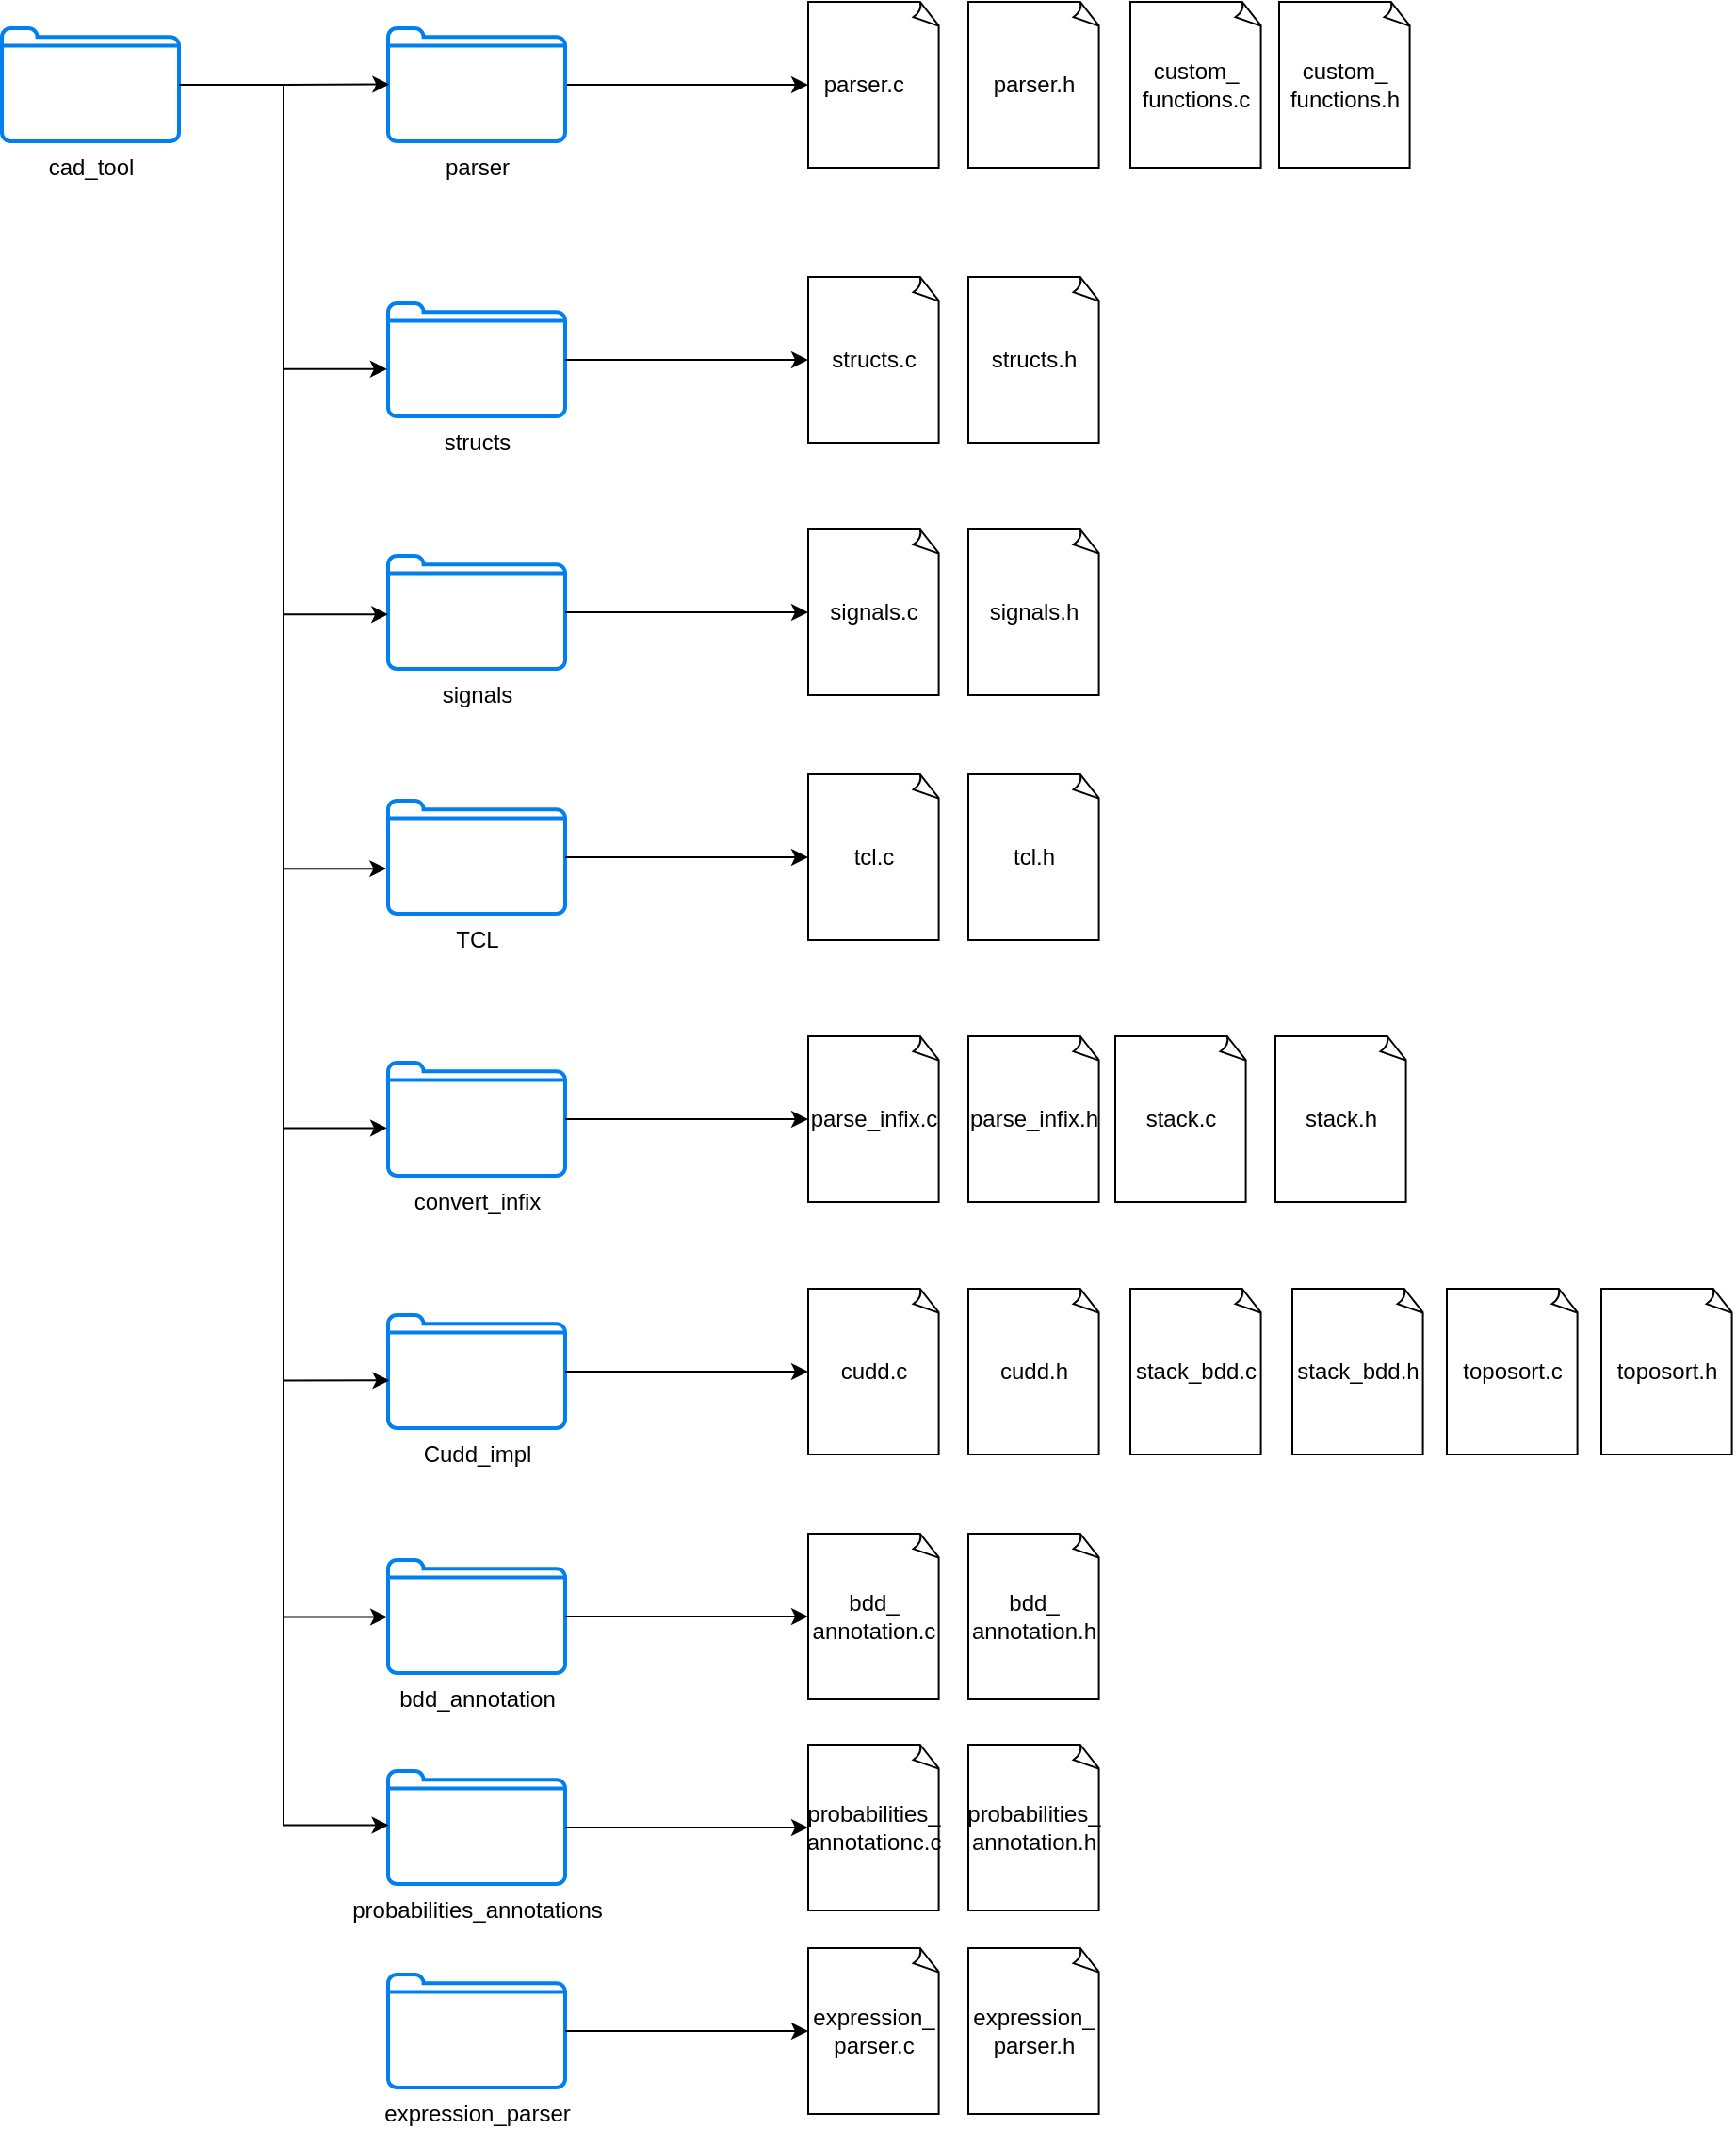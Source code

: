 <mxfile version="23.1.5" type="device">
  <diagram name="Page-1" id="hGY_FKt55LO29Of6PpYR">
    <mxGraphModel dx="1912" dy="1108" grid="0" gridSize="10" guides="1" tooltips="1" connect="1" arrows="1" fold="1" page="1" pageScale="1" pageWidth="2339" pageHeight="3300" background="#ffffff" math="0" shadow="0">
      <root>
        <mxCell id="0" />
        <mxCell id="1" parent="0" />
        <mxCell id="793kWbO59-DX95DdX1xK-1" value="cad_tool" style="html=1;verticalLabelPosition=bottom;align=center;labelBackgroundColor=#ffffff;verticalAlign=top;strokeWidth=2;strokeColor=#0080F0;shadow=0;dashed=0;shape=mxgraph.ios7.icons.folder;" vertex="1" parent="1">
          <mxGeometry x="188" y="1800" width="94" height="60" as="geometry" />
        </mxCell>
        <mxCell id="793kWbO59-DX95DdX1xK-2" value="parser.c&lt;span style=&quot;white-space: pre;&quot;&gt;&#x9;&lt;/span&gt;" style="whiteSpace=wrap;html=1;shape=mxgraph.basic.document" vertex="1" parent="1">
          <mxGeometry x="616" y="1786" width="70" height="88" as="geometry" />
        </mxCell>
        <mxCell id="793kWbO59-DX95DdX1xK-5" style="edgeStyle=orthogonalEdgeStyle;rounded=0;orthogonalLoop=1;jettySize=auto;html=1;" edge="1" parent="1" source="793kWbO59-DX95DdX1xK-3" target="793kWbO59-DX95DdX1xK-2">
          <mxGeometry relative="1" as="geometry" />
        </mxCell>
        <mxCell id="793kWbO59-DX95DdX1xK-3" value="parser" style="html=1;verticalLabelPosition=bottom;align=center;labelBackgroundColor=#ffffff;verticalAlign=top;strokeWidth=2;strokeColor=#0080F0;shadow=0;dashed=0;shape=mxgraph.ios7.icons.folder;" vertex="1" parent="1">
          <mxGeometry x="393" y="1800" width="94" height="60" as="geometry" />
        </mxCell>
        <mxCell id="793kWbO59-DX95DdX1xK-4" style="edgeStyle=orthogonalEdgeStyle;rounded=0;orthogonalLoop=1;jettySize=auto;html=1;entryX=0.007;entryY=0.496;entryDx=0;entryDy=0;entryPerimeter=0;" edge="1" parent="1" source="793kWbO59-DX95DdX1xK-1" target="793kWbO59-DX95DdX1xK-3">
          <mxGeometry relative="1" as="geometry" />
        </mxCell>
        <mxCell id="793kWbO59-DX95DdX1xK-6" value="parser.h" style="whiteSpace=wrap;html=1;shape=mxgraph.basic.document" vertex="1" parent="1">
          <mxGeometry x="701" y="1786" width="70" height="88" as="geometry" />
        </mxCell>
        <mxCell id="793kWbO59-DX95DdX1xK-7" value="custom_&lt;br&gt;functions.c" style="whiteSpace=wrap;html=1;shape=mxgraph.basic.document" vertex="1" parent="1">
          <mxGeometry x="787" y="1786" width="70" height="88" as="geometry" />
        </mxCell>
        <mxCell id="793kWbO59-DX95DdX1xK-8" value="custom_&lt;br&gt;functions.h" style="whiteSpace=wrap;html=1;shape=mxgraph.basic.document" vertex="1" parent="1">
          <mxGeometry x="866" y="1786" width="70" height="88" as="geometry" />
        </mxCell>
        <mxCell id="793kWbO59-DX95DdX1xK-9" value="structs" style="html=1;verticalLabelPosition=bottom;align=center;labelBackgroundColor=#ffffff;verticalAlign=top;strokeWidth=2;strokeColor=#0080F0;shadow=0;dashed=0;shape=mxgraph.ios7.icons.folder;" vertex="1" parent="1">
          <mxGeometry x="393" y="1946" width="94" height="60" as="geometry" />
        </mxCell>
        <mxCell id="793kWbO59-DX95DdX1xK-10" style="edgeStyle=orthogonalEdgeStyle;rounded=0;orthogonalLoop=1;jettySize=auto;html=1;entryX=-0.006;entryY=0.582;entryDx=0;entryDy=0;entryPerimeter=0;" edge="1" parent="1" source="793kWbO59-DX95DdX1xK-1" target="793kWbO59-DX95DdX1xK-9">
          <mxGeometry relative="1" as="geometry" />
        </mxCell>
        <mxCell id="793kWbO59-DX95DdX1xK-11" value="structs.c" style="whiteSpace=wrap;html=1;shape=mxgraph.basic.document" vertex="1" parent="1">
          <mxGeometry x="616" y="1932" width="70" height="88" as="geometry" />
        </mxCell>
        <mxCell id="793kWbO59-DX95DdX1xK-12" value="structs.h" style="whiteSpace=wrap;html=1;shape=mxgraph.basic.document" vertex="1" parent="1">
          <mxGeometry x="701" y="1932" width="70" height="88" as="geometry" />
        </mxCell>
        <mxCell id="793kWbO59-DX95DdX1xK-13" style="edgeStyle=orthogonalEdgeStyle;rounded=0;orthogonalLoop=1;jettySize=auto;html=1;entryX=0;entryY=0.5;entryDx=0;entryDy=0;entryPerimeter=0;" edge="1" parent="1" source="793kWbO59-DX95DdX1xK-9" target="793kWbO59-DX95DdX1xK-11">
          <mxGeometry relative="1" as="geometry" />
        </mxCell>
        <mxCell id="793kWbO59-DX95DdX1xK-14" value="signals" style="html=1;verticalLabelPosition=bottom;align=center;labelBackgroundColor=#ffffff;verticalAlign=top;strokeWidth=2;strokeColor=#0080F0;shadow=0;dashed=0;shape=mxgraph.ios7.icons.folder;" vertex="1" parent="1">
          <mxGeometry x="393" y="2080" width="94" height="60" as="geometry" />
        </mxCell>
        <mxCell id="793kWbO59-DX95DdX1xK-15" value="signals.c" style="whiteSpace=wrap;html=1;shape=mxgraph.basic.document" vertex="1" parent="1">
          <mxGeometry x="616" y="2066" width="70" height="88" as="geometry" />
        </mxCell>
        <mxCell id="793kWbO59-DX95DdX1xK-16" value="signals.h" style="whiteSpace=wrap;html=1;shape=mxgraph.basic.document" vertex="1" parent="1">
          <mxGeometry x="701" y="2066" width="70" height="88" as="geometry" />
        </mxCell>
        <mxCell id="793kWbO59-DX95DdX1xK-17" style="edgeStyle=orthogonalEdgeStyle;rounded=0;orthogonalLoop=1;jettySize=auto;html=1;entryX=0;entryY=0.5;entryDx=0;entryDy=0;entryPerimeter=0;" edge="1" parent="1" source="793kWbO59-DX95DdX1xK-14" target="793kWbO59-DX95DdX1xK-15">
          <mxGeometry relative="1" as="geometry" />
        </mxCell>
        <mxCell id="793kWbO59-DX95DdX1xK-18" style="edgeStyle=orthogonalEdgeStyle;rounded=0;orthogonalLoop=1;jettySize=auto;html=1;entryX=0.001;entryY=0.518;entryDx=0;entryDy=0;entryPerimeter=0;" edge="1" parent="1" source="793kWbO59-DX95DdX1xK-1" target="793kWbO59-DX95DdX1xK-14">
          <mxGeometry relative="1" as="geometry" />
        </mxCell>
        <mxCell id="793kWbO59-DX95DdX1xK-19" value="TCL" style="html=1;verticalLabelPosition=bottom;align=center;labelBackgroundColor=#ffffff;verticalAlign=top;strokeWidth=2;strokeColor=#0080F0;shadow=0;dashed=0;shape=mxgraph.ios7.icons.folder;" vertex="1" parent="1">
          <mxGeometry x="393" y="2210" width="94" height="60" as="geometry" />
        </mxCell>
        <mxCell id="793kWbO59-DX95DdX1xK-20" value="tcl.c" style="whiteSpace=wrap;html=1;shape=mxgraph.basic.document" vertex="1" parent="1">
          <mxGeometry x="616" y="2196" width="70" height="88" as="geometry" />
        </mxCell>
        <mxCell id="793kWbO59-DX95DdX1xK-21" value="tcl.h" style="whiteSpace=wrap;html=1;shape=mxgraph.basic.document" vertex="1" parent="1">
          <mxGeometry x="701" y="2196" width="70" height="88" as="geometry" />
        </mxCell>
        <mxCell id="793kWbO59-DX95DdX1xK-22" style="edgeStyle=orthogonalEdgeStyle;rounded=0;orthogonalLoop=1;jettySize=auto;html=1;entryX=0;entryY=0.5;entryDx=0;entryDy=0;entryPerimeter=0;" edge="1" parent="1" source="793kWbO59-DX95DdX1xK-19" target="793kWbO59-DX95DdX1xK-20">
          <mxGeometry relative="1" as="geometry" />
        </mxCell>
        <mxCell id="793kWbO59-DX95DdX1xK-23" style="edgeStyle=orthogonalEdgeStyle;rounded=0;orthogonalLoop=1;jettySize=auto;html=1;entryX=-0.009;entryY=0.601;entryDx=0;entryDy=0;entryPerimeter=0;" edge="1" parent="1" source="793kWbO59-DX95DdX1xK-1" target="793kWbO59-DX95DdX1xK-19">
          <mxGeometry relative="1" as="geometry" />
        </mxCell>
        <mxCell id="793kWbO59-DX95DdX1xK-24" value="convert_infix" style="html=1;verticalLabelPosition=bottom;align=center;labelBackgroundColor=#ffffff;verticalAlign=top;strokeWidth=2;strokeColor=#0080F0;shadow=0;dashed=0;shape=mxgraph.ios7.icons.folder;" vertex="1" parent="1">
          <mxGeometry x="393" y="2349" width="94" height="60" as="geometry" />
        </mxCell>
        <mxCell id="793kWbO59-DX95DdX1xK-25" value="parse_infix.c" style="whiteSpace=wrap;html=1;shape=mxgraph.basic.document" vertex="1" parent="1">
          <mxGeometry x="616" y="2335" width="70" height="88" as="geometry" />
        </mxCell>
        <mxCell id="793kWbO59-DX95DdX1xK-26" value="parse_infix.h" style="whiteSpace=wrap;html=1;shape=mxgraph.basic.document" vertex="1" parent="1">
          <mxGeometry x="701" y="2335" width="70" height="88" as="geometry" />
        </mxCell>
        <mxCell id="793kWbO59-DX95DdX1xK-27" style="edgeStyle=orthogonalEdgeStyle;rounded=0;orthogonalLoop=1;jettySize=auto;html=1;entryX=0;entryY=0.5;entryDx=0;entryDy=0;entryPerimeter=0;" edge="1" parent="1" source="793kWbO59-DX95DdX1xK-24" target="793kWbO59-DX95DdX1xK-25">
          <mxGeometry relative="1" as="geometry" />
        </mxCell>
        <mxCell id="793kWbO59-DX95DdX1xK-28" value="Cudd_impl" style="html=1;verticalLabelPosition=bottom;align=center;labelBackgroundColor=#ffffff;verticalAlign=top;strokeWidth=2;strokeColor=#0080F0;shadow=0;dashed=0;shape=mxgraph.ios7.icons.folder;" vertex="1" parent="1">
          <mxGeometry x="393" y="2483" width="94" height="60" as="geometry" />
        </mxCell>
        <mxCell id="793kWbO59-DX95DdX1xK-29" value="cudd.c" style="whiteSpace=wrap;html=1;shape=mxgraph.basic.document" vertex="1" parent="1">
          <mxGeometry x="616" y="2469" width="70" height="88" as="geometry" />
        </mxCell>
        <mxCell id="793kWbO59-DX95DdX1xK-30" value="cudd.h" style="whiteSpace=wrap;html=1;shape=mxgraph.basic.document" vertex="1" parent="1">
          <mxGeometry x="701" y="2469" width="70" height="88" as="geometry" />
        </mxCell>
        <mxCell id="793kWbO59-DX95DdX1xK-31" style="edgeStyle=orthogonalEdgeStyle;rounded=0;orthogonalLoop=1;jettySize=auto;html=1;entryX=0;entryY=0.5;entryDx=0;entryDy=0;entryPerimeter=0;" edge="1" parent="1" source="793kWbO59-DX95DdX1xK-28" target="793kWbO59-DX95DdX1xK-29">
          <mxGeometry relative="1" as="geometry" />
        </mxCell>
        <mxCell id="793kWbO59-DX95DdX1xK-32" value="bdd_annotation" style="html=1;verticalLabelPosition=bottom;align=center;labelBackgroundColor=#ffffff;verticalAlign=top;strokeWidth=2;strokeColor=#0080F0;shadow=0;dashed=0;shape=mxgraph.ios7.icons.folder;" vertex="1" parent="1">
          <mxGeometry x="393" y="2613" width="94" height="60" as="geometry" />
        </mxCell>
        <mxCell id="793kWbO59-DX95DdX1xK-33" value="bdd_&lt;br&gt;annotation.c" style="whiteSpace=wrap;html=1;shape=mxgraph.basic.document" vertex="1" parent="1">
          <mxGeometry x="616" y="2599" width="70" height="88" as="geometry" />
        </mxCell>
        <mxCell id="793kWbO59-DX95DdX1xK-34" value="bdd_&lt;br&gt;annotation.h" style="whiteSpace=wrap;html=1;shape=mxgraph.basic.document" vertex="1" parent="1">
          <mxGeometry x="701" y="2599" width="70" height="88" as="geometry" />
        </mxCell>
        <mxCell id="793kWbO59-DX95DdX1xK-35" style="edgeStyle=orthogonalEdgeStyle;rounded=0;orthogonalLoop=1;jettySize=auto;html=1;entryX=0;entryY=0.5;entryDx=0;entryDy=0;entryPerimeter=0;" edge="1" parent="1" source="793kWbO59-DX95DdX1xK-32" target="793kWbO59-DX95DdX1xK-33">
          <mxGeometry relative="1" as="geometry" />
        </mxCell>
        <mxCell id="793kWbO59-DX95DdX1xK-36" value="stack.c" style="whiteSpace=wrap;html=1;shape=mxgraph.basic.document" vertex="1" parent="1">
          <mxGeometry x="779" y="2335" width="70" height="88" as="geometry" />
        </mxCell>
        <mxCell id="793kWbO59-DX95DdX1xK-37" value="stack.h" style="whiteSpace=wrap;html=1;shape=mxgraph.basic.document" vertex="1" parent="1">
          <mxGeometry x="864" y="2335" width="70" height="88" as="geometry" />
        </mxCell>
        <mxCell id="793kWbO59-DX95DdX1xK-38" value="stack_bdd.c" style="whiteSpace=wrap;html=1;shape=mxgraph.basic.document" vertex="1" parent="1">
          <mxGeometry x="787" y="2469" width="70" height="88" as="geometry" />
        </mxCell>
        <mxCell id="793kWbO59-DX95DdX1xK-39" value="stack_bdd.h" style="whiteSpace=wrap;html=1;shape=mxgraph.basic.document" vertex="1" parent="1">
          <mxGeometry x="873" y="2469" width="70" height="88" as="geometry" />
        </mxCell>
        <mxCell id="793kWbO59-DX95DdX1xK-40" value="toposort.c" style="whiteSpace=wrap;html=1;shape=mxgraph.basic.document" vertex="1" parent="1">
          <mxGeometry x="955" y="2469" width="70" height="88" as="geometry" />
        </mxCell>
        <mxCell id="793kWbO59-DX95DdX1xK-41" value="toposort.h" style="whiteSpace=wrap;html=1;shape=mxgraph.basic.document" vertex="1" parent="1">
          <mxGeometry x="1037" y="2469" width="70" height="88" as="geometry" />
        </mxCell>
        <mxCell id="793kWbO59-DX95DdX1xK-42" value="probabilities_annotations" style="html=1;verticalLabelPosition=bottom;align=center;labelBackgroundColor=#ffffff;verticalAlign=top;strokeWidth=2;strokeColor=#0080F0;shadow=0;dashed=0;shape=mxgraph.ios7.icons.folder;" vertex="1" parent="1">
          <mxGeometry x="393" y="2725" width="94" height="60" as="geometry" />
        </mxCell>
        <mxCell id="793kWbO59-DX95DdX1xK-43" value="probabilities_&lt;br&gt;annotationc.c" style="whiteSpace=wrap;html=1;shape=mxgraph.basic.document" vertex="1" parent="1">
          <mxGeometry x="616" y="2711" width="70" height="88" as="geometry" />
        </mxCell>
        <mxCell id="793kWbO59-DX95DdX1xK-44" value="probabilities_&lt;br&gt;annotation.h" style="whiteSpace=wrap;html=1;shape=mxgraph.basic.document" vertex="1" parent="1">
          <mxGeometry x="701" y="2711" width="70" height="88" as="geometry" />
        </mxCell>
        <mxCell id="793kWbO59-DX95DdX1xK-45" style="edgeStyle=orthogonalEdgeStyle;rounded=0;orthogonalLoop=1;jettySize=auto;html=1;entryX=0;entryY=0.5;entryDx=0;entryDy=0;entryPerimeter=0;" edge="1" parent="1" source="793kWbO59-DX95DdX1xK-42" target="793kWbO59-DX95DdX1xK-43">
          <mxGeometry relative="1" as="geometry" />
        </mxCell>
        <mxCell id="793kWbO59-DX95DdX1xK-46" style="edgeStyle=orthogonalEdgeStyle;rounded=0;orthogonalLoop=1;jettySize=auto;html=1;entryX=-0.005;entryY=0.579;entryDx=0;entryDy=0;entryPerimeter=0;" edge="1" parent="1" source="793kWbO59-DX95DdX1xK-1" target="793kWbO59-DX95DdX1xK-24">
          <mxGeometry relative="1" as="geometry" />
        </mxCell>
        <mxCell id="793kWbO59-DX95DdX1xK-47" style="edgeStyle=orthogonalEdgeStyle;rounded=0;orthogonalLoop=1;jettySize=auto;html=1;entryX=0.008;entryY=0.578;entryDx=0;entryDy=0;entryPerimeter=0;" edge="1" parent="1" source="793kWbO59-DX95DdX1xK-1" target="793kWbO59-DX95DdX1xK-28">
          <mxGeometry relative="1" as="geometry" />
        </mxCell>
        <mxCell id="793kWbO59-DX95DdX1xK-48" style="edgeStyle=orthogonalEdgeStyle;rounded=0;orthogonalLoop=1;jettySize=auto;html=1;entryX=-0.005;entryY=0.505;entryDx=0;entryDy=0;entryPerimeter=0;" edge="1" parent="1" source="793kWbO59-DX95DdX1xK-1" target="793kWbO59-DX95DdX1xK-32">
          <mxGeometry relative="1" as="geometry" />
        </mxCell>
        <mxCell id="793kWbO59-DX95DdX1xK-49" style="edgeStyle=orthogonalEdgeStyle;rounded=0;orthogonalLoop=1;jettySize=auto;html=1;entryX=0.003;entryY=0.48;entryDx=0;entryDy=0;entryPerimeter=0;" edge="1" parent="1" source="793kWbO59-DX95DdX1xK-1" target="793kWbO59-DX95DdX1xK-42">
          <mxGeometry relative="1" as="geometry" />
        </mxCell>
        <mxCell id="793kWbO59-DX95DdX1xK-50" value="expression_parser" style="html=1;verticalLabelPosition=bottom;align=center;labelBackgroundColor=#ffffff;verticalAlign=top;strokeWidth=2;strokeColor=#0080F0;shadow=0;dashed=0;shape=mxgraph.ios7.icons.folder;" vertex="1" parent="1">
          <mxGeometry x="393" y="2833" width="94" height="60" as="geometry" />
        </mxCell>
        <mxCell id="793kWbO59-DX95DdX1xK-51" value="expression_&lt;br&gt;parser.c" style="whiteSpace=wrap;html=1;shape=mxgraph.basic.document" vertex="1" parent="1">
          <mxGeometry x="616" y="2819" width="70" height="88" as="geometry" />
        </mxCell>
        <mxCell id="793kWbO59-DX95DdX1xK-52" value="expression_&lt;br&gt;parser.h" style="whiteSpace=wrap;html=1;shape=mxgraph.basic.document" vertex="1" parent="1">
          <mxGeometry x="701" y="2819" width="70" height="88" as="geometry" />
        </mxCell>
        <mxCell id="793kWbO59-DX95DdX1xK-53" style="edgeStyle=orthogonalEdgeStyle;rounded=0;orthogonalLoop=1;jettySize=auto;html=1;entryX=0;entryY=0.5;entryDx=0;entryDy=0;entryPerimeter=0;" edge="1" parent="1" source="793kWbO59-DX95DdX1xK-50" target="793kWbO59-DX95DdX1xK-51">
          <mxGeometry relative="1" as="geometry" />
        </mxCell>
      </root>
    </mxGraphModel>
  </diagram>
</mxfile>
